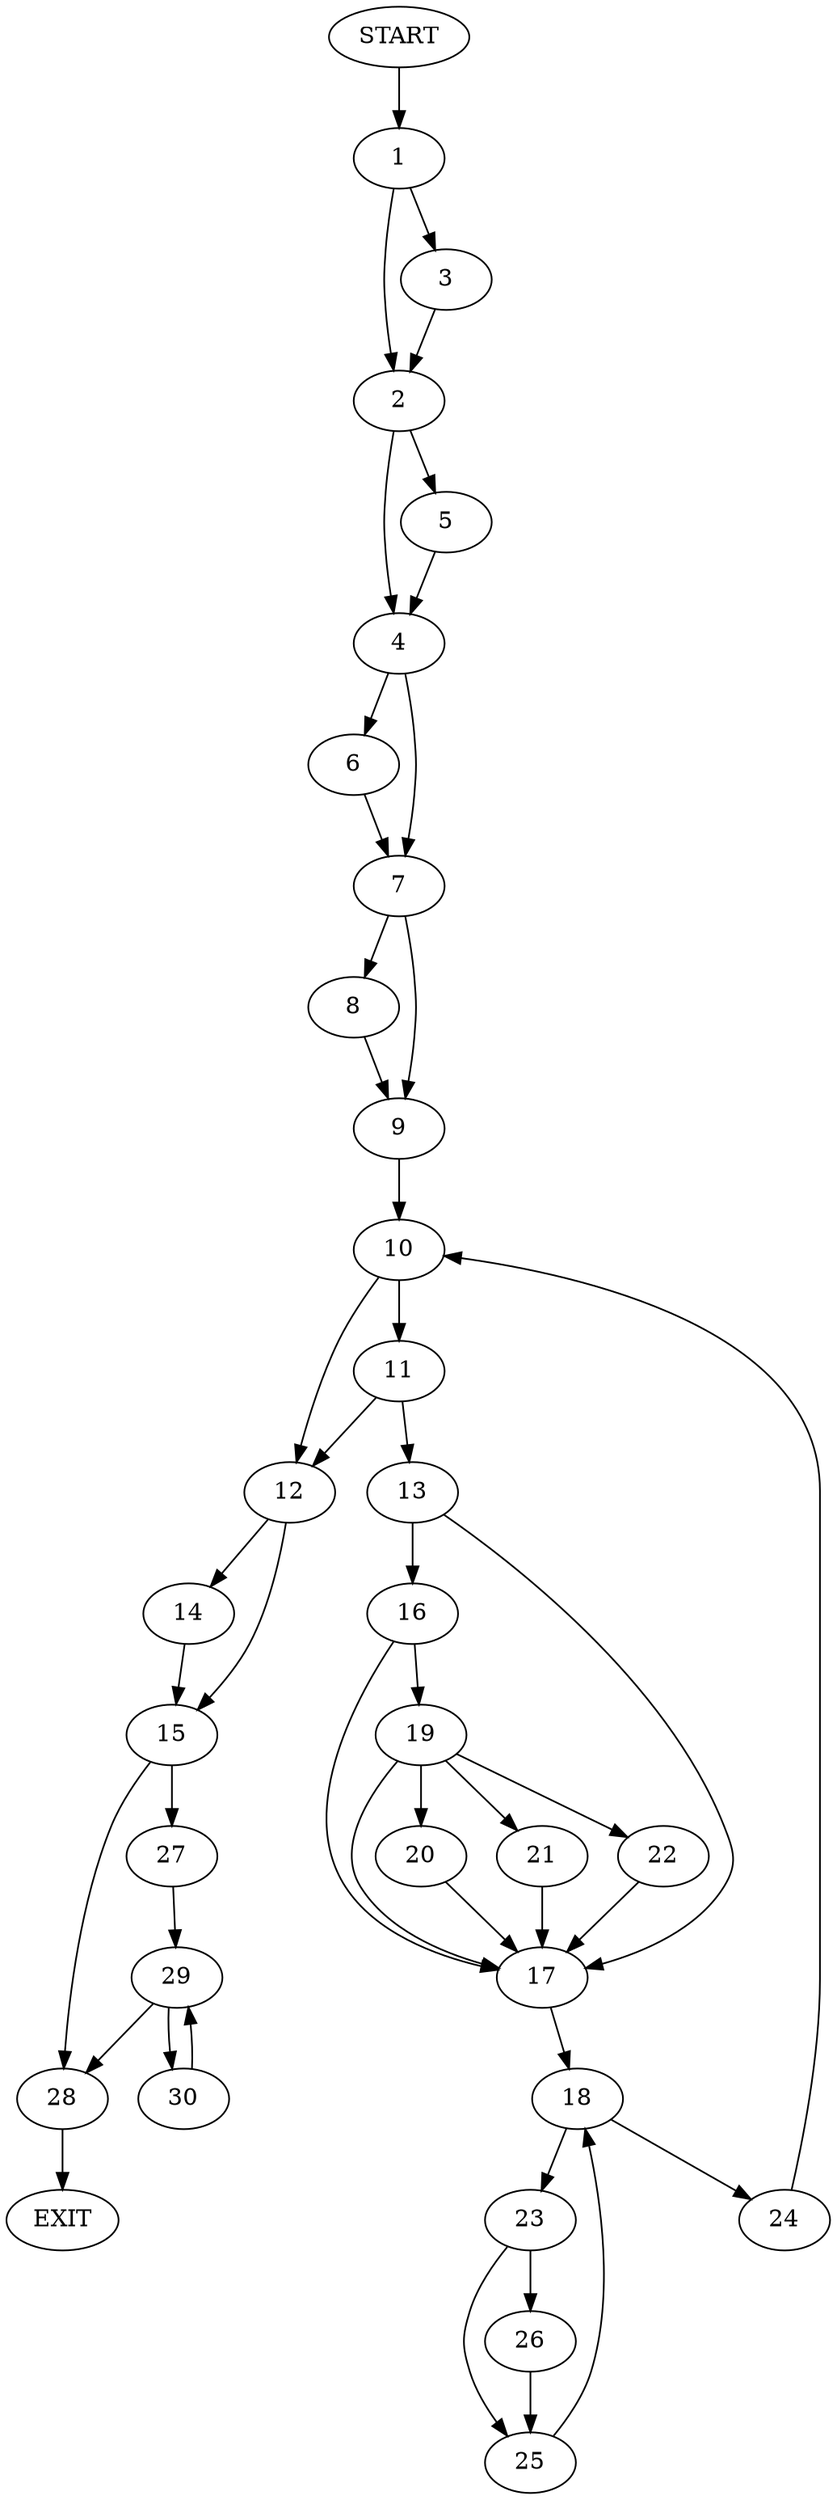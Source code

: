 digraph {
0 [label="START"]
31 [label="EXIT"]
0 -> 1
1 -> 2
1 -> 3
3 -> 2
2 -> 4
2 -> 5
4 -> 6
4 -> 7
5 -> 4
7 -> 8
7 -> 9
6 -> 7
8 -> 9
9 -> 10
10 -> 11
10 -> 12
11 -> 13
11 -> 12
12 -> 14
12 -> 15
13 -> 16
13 -> 17
17 -> 18
16 -> 19
16 -> 17
19 -> 17
19 -> 20
19 -> 21
19 -> 22
20 -> 17
22 -> 17
21 -> 17
18 -> 23
18 -> 24
23 -> 25
23 -> 26
24 -> 10
25 -> 18
26 -> 25
15 -> 27
15 -> 28
14 -> 15
27 -> 29
28 -> 31
29 -> 30
29 -> 28
30 -> 29
}
